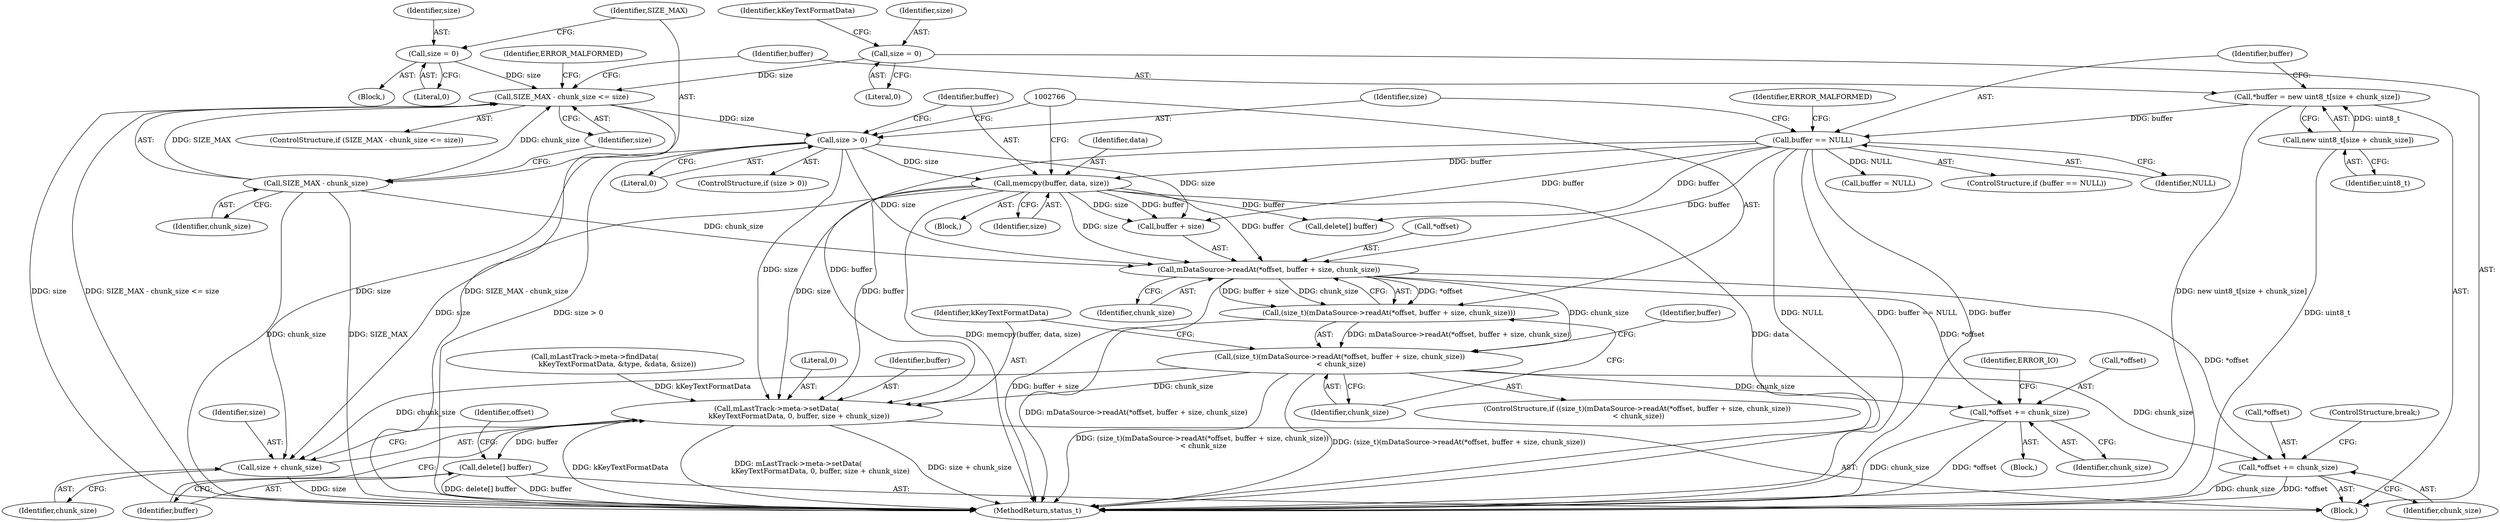 digraph "0_Android_6fe85f7e15203e48df2cc3e8e1c4bc6ad49dc968@API" {
"1002767" [label="(Call,mDataSource->readAt(*offset, buffer + size, chunk_size))"];
"1002759" [label="(Call,memcpy(buffer, data, size))"];
"1002748" [label="(Call,buffer == NULL)"];
"1002743" [label="(Call,*buffer = new uint8_t[size + chunk_size])"];
"1002745" [label="(Call,new uint8_t[size + chunk_size])"];
"1002755" [label="(Call,size > 0)"];
"1002734" [label="(Call,SIZE_MAX - chunk_size <= size)"];
"1002735" [label="(Call,SIZE_MAX - chunk_size)"];
"1002730" [label="(Call,size = 0)"];
"1002716" [label="(Call,size = 0)"];
"1002765" [label="(Call,(size_t)(mDataSource->readAt(*offset, buffer + size, chunk_size)))"];
"1002764" [label="(Call,(size_t)(mDataSource->readAt(*offset, buffer + size, chunk_size))\n < chunk_size)"];
"1002781" [label="(Call,*offset += chunk_size)"];
"1002787" [label="(Call,mLastTrack->meta->setData(\n                    kKeyTextFormatData, 0, buffer, size + chunk_size))"];
"1002794" [label="(Call,delete[] buffer)"];
"1002791" [label="(Call,size + chunk_size)"];
"1002796" [label="(Call,*offset += chunk_size)"];
"1002757" [label="(Literal,0)"];
"1002733" [label="(ControlStructure,if (SIZE_MAX - chunk_size <= size))"];
"1002754" [label="(ControlStructure,if (size > 0))"];
"1002788" [label="(Identifier,kKeyTextFormatData)"];
"1002764" [label="(Call,(size_t)(mDataSource->readAt(*offset, buffer + size, chunk_size))\n < chunk_size)"];
"1002735" [label="(Call,SIZE_MAX - chunk_size)"];
"1002745" [label="(Call,new uint8_t[size + chunk_size])"];
"1002774" [label="(Identifier,chunk_size)"];
"1002796" [label="(Call,*offset += chunk_size)"];
"1002765" [label="(Call,(size_t)(mDataSource->readAt(*offset, buffer + size, chunk_size)))"];
"1002777" [label="(Identifier,buffer)"];
"1002763" [label="(ControlStructure,if ((size_t)(mDataSource->readAt(*offset, buffer + size, chunk_size))\n < chunk_size))"];
"1002791" [label="(Call,size + chunk_size)"];
"1002737" [label="(Identifier,chunk_size)"];
"1002795" [label="(Identifier,buffer)"];
"1002746" [label="(Identifier,uint8_t)"];
"1002738" [label="(Identifier,size)"];
"1002927" [label="(MethodReturn,status_t)"];
"1002778" [label="(Call,buffer = NULL)"];
"1002730" [label="(Call,size = 0)"];
"1002793" [label="(Identifier,chunk_size)"];
"1002743" [label="(Call,*buffer = new uint8_t[size + chunk_size])"];
"1002712" [label="(Block,)"];
"1002762" [label="(Identifier,size)"];
"1002753" [label="(Identifier,ERROR_MALFORMED)"];
"1002729" [label="(Block,)"];
"1002721" [label="(Call,mLastTrack->meta->findData(\n                    kKeyTextFormatData, &type, &data, &size))"];
"1002767" [label="(Call,mDataSource->readAt(*offset, buffer + size, chunk_size))"];
"1002748" [label="(Call,buffer == NULL)"];
"1002800" [label="(ControlStructure,break;)"];
"1002760" [label="(Identifier,buffer)"];
"1002736" [label="(Identifier,SIZE_MAX)"];
"1002718" [label="(Literal,0)"];
"1002782" [label="(Call,*offset)"];
"1002768" [label="(Call,*offset)"];
"1002789" [label="(Literal,0)"];
"1002761" [label="(Identifier,data)"];
"1002758" [label="(Block,)"];
"1002784" [label="(Identifier,chunk_size)"];
"1002741" [label="(Identifier,ERROR_MALFORMED)"];
"1002759" [label="(Call,memcpy(buffer, data, size))"];
"1002776" [label="(Call,delete[] buffer)"];
"1002755" [label="(Call,size > 0)"];
"1002797" [label="(Call,*offset)"];
"1002747" [label="(ControlStructure,if (buffer == NULL))"];
"1002749" [label="(Identifier,buffer)"];
"1002722" [label="(Identifier,kKeyTextFormatData)"];
"1002786" [label="(Identifier,ERROR_IO)"];
"1002790" [label="(Identifier,buffer)"];
"1002799" [label="(Identifier,chunk_size)"];
"1002716" [label="(Call,size = 0)"];
"1002770" [label="(Call,buffer + size)"];
"1002750" [label="(Identifier,NULL)"];
"1002717" [label="(Identifier,size)"];
"1002775" [label="(Block,)"];
"1002773" [label="(Identifier,chunk_size)"];
"1002732" [label="(Literal,0)"];
"1002734" [label="(Call,SIZE_MAX - chunk_size <= size)"];
"1002787" [label="(Call,mLastTrack->meta->setData(\n                    kKeyTextFormatData, 0, buffer, size + chunk_size))"];
"1002744" [label="(Identifier,buffer)"];
"1002781" [label="(Call,*offset += chunk_size)"];
"1002731" [label="(Identifier,size)"];
"1002794" [label="(Call,delete[] buffer)"];
"1002798" [label="(Identifier,offset)"];
"1002792" [label="(Identifier,size)"];
"1002756" [label="(Identifier,size)"];
"1002767" -> "1002765"  [label="AST: "];
"1002767" -> "1002773"  [label="CFG: "];
"1002768" -> "1002767"  [label="AST: "];
"1002770" -> "1002767"  [label="AST: "];
"1002773" -> "1002767"  [label="AST: "];
"1002765" -> "1002767"  [label="CFG: "];
"1002767" -> "1002927"  [label="DDG: buffer + size"];
"1002767" -> "1002765"  [label="DDG: *offset"];
"1002767" -> "1002765"  [label="DDG: buffer + size"];
"1002767" -> "1002765"  [label="DDG: chunk_size"];
"1002759" -> "1002767"  [label="DDG: buffer"];
"1002759" -> "1002767"  [label="DDG: size"];
"1002748" -> "1002767"  [label="DDG: buffer"];
"1002755" -> "1002767"  [label="DDG: size"];
"1002735" -> "1002767"  [label="DDG: chunk_size"];
"1002767" -> "1002764"  [label="DDG: chunk_size"];
"1002767" -> "1002781"  [label="DDG: *offset"];
"1002767" -> "1002796"  [label="DDG: *offset"];
"1002759" -> "1002758"  [label="AST: "];
"1002759" -> "1002762"  [label="CFG: "];
"1002760" -> "1002759"  [label="AST: "];
"1002761" -> "1002759"  [label="AST: "];
"1002762" -> "1002759"  [label="AST: "];
"1002766" -> "1002759"  [label="CFG: "];
"1002759" -> "1002927"  [label="DDG: memcpy(buffer, data, size)"];
"1002759" -> "1002927"  [label="DDG: data"];
"1002748" -> "1002759"  [label="DDG: buffer"];
"1002755" -> "1002759"  [label="DDG: size"];
"1002759" -> "1002770"  [label="DDG: buffer"];
"1002759" -> "1002770"  [label="DDG: size"];
"1002759" -> "1002776"  [label="DDG: buffer"];
"1002759" -> "1002787"  [label="DDG: buffer"];
"1002759" -> "1002787"  [label="DDG: size"];
"1002759" -> "1002791"  [label="DDG: size"];
"1002748" -> "1002747"  [label="AST: "];
"1002748" -> "1002750"  [label="CFG: "];
"1002749" -> "1002748"  [label="AST: "];
"1002750" -> "1002748"  [label="AST: "];
"1002753" -> "1002748"  [label="CFG: "];
"1002756" -> "1002748"  [label="CFG: "];
"1002748" -> "1002927"  [label="DDG: NULL"];
"1002748" -> "1002927"  [label="DDG: buffer == NULL"];
"1002748" -> "1002927"  [label="DDG: buffer"];
"1002743" -> "1002748"  [label="DDG: buffer"];
"1002748" -> "1002770"  [label="DDG: buffer"];
"1002748" -> "1002776"  [label="DDG: buffer"];
"1002748" -> "1002778"  [label="DDG: NULL"];
"1002748" -> "1002787"  [label="DDG: buffer"];
"1002743" -> "1002712"  [label="AST: "];
"1002743" -> "1002745"  [label="CFG: "];
"1002744" -> "1002743"  [label="AST: "];
"1002745" -> "1002743"  [label="AST: "];
"1002749" -> "1002743"  [label="CFG: "];
"1002743" -> "1002927"  [label="DDG: new uint8_t[size + chunk_size]"];
"1002745" -> "1002743"  [label="DDG: uint8_t"];
"1002745" -> "1002746"  [label="CFG: "];
"1002746" -> "1002745"  [label="AST: "];
"1002745" -> "1002927"  [label="DDG: uint8_t"];
"1002755" -> "1002754"  [label="AST: "];
"1002755" -> "1002757"  [label="CFG: "];
"1002756" -> "1002755"  [label="AST: "];
"1002757" -> "1002755"  [label="AST: "];
"1002760" -> "1002755"  [label="CFG: "];
"1002766" -> "1002755"  [label="CFG: "];
"1002755" -> "1002927"  [label="DDG: size > 0"];
"1002734" -> "1002755"  [label="DDG: size"];
"1002755" -> "1002770"  [label="DDG: size"];
"1002755" -> "1002787"  [label="DDG: size"];
"1002755" -> "1002791"  [label="DDG: size"];
"1002734" -> "1002733"  [label="AST: "];
"1002734" -> "1002738"  [label="CFG: "];
"1002735" -> "1002734"  [label="AST: "];
"1002738" -> "1002734"  [label="AST: "];
"1002741" -> "1002734"  [label="CFG: "];
"1002744" -> "1002734"  [label="CFG: "];
"1002734" -> "1002927"  [label="DDG: SIZE_MAX - chunk_size"];
"1002734" -> "1002927"  [label="DDG: size"];
"1002734" -> "1002927"  [label="DDG: SIZE_MAX - chunk_size <= size"];
"1002735" -> "1002734"  [label="DDG: SIZE_MAX"];
"1002735" -> "1002734"  [label="DDG: chunk_size"];
"1002730" -> "1002734"  [label="DDG: size"];
"1002716" -> "1002734"  [label="DDG: size"];
"1002735" -> "1002737"  [label="CFG: "];
"1002736" -> "1002735"  [label="AST: "];
"1002737" -> "1002735"  [label="AST: "];
"1002738" -> "1002735"  [label="CFG: "];
"1002735" -> "1002927"  [label="DDG: chunk_size"];
"1002735" -> "1002927"  [label="DDG: SIZE_MAX"];
"1002730" -> "1002729"  [label="AST: "];
"1002730" -> "1002732"  [label="CFG: "];
"1002731" -> "1002730"  [label="AST: "];
"1002732" -> "1002730"  [label="AST: "];
"1002736" -> "1002730"  [label="CFG: "];
"1002716" -> "1002712"  [label="AST: "];
"1002716" -> "1002718"  [label="CFG: "];
"1002717" -> "1002716"  [label="AST: "];
"1002718" -> "1002716"  [label="AST: "];
"1002722" -> "1002716"  [label="CFG: "];
"1002765" -> "1002764"  [label="AST: "];
"1002766" -> "1002765"  [label="AST: "];
"1002774" -> "1002765"  [label="CFG: "];
"1002765" -> "1002927"  [label="DDG: mDataSource->readAt(*offset, buffer + size, chunk_size)"];
"1002765" -> "1002764"  [label="DDG: mDataSource->readAt(*offset, buffer + size, chunk_size)"];
"1002764" -> "1002763"  [label="AST: "];
"1002764" -> "1002774"  [label="CFG: "];
"1002774" -> "1002764"  [label="AST: "];
"1002777" -> "1002764"  [label="CFG: "];
"1002788" -> "1002764"  [label="CFG: "];
"1002764" -> "1002927"  [label="DDG: (size_t)(mDataSource->readAt(*offset, buffer + size, chunk_size))\n < chunk_size"];
"1002764" -> "1002927"  [label="DDG: (size_t)(mDataSource->readAt(*offset, buffer + size, chunk_size))"];
"1002764" -> "1002781"  [label="DDG: chunk_size"];
"1002764" -> "1002787"  [label="DDG: chunk_size"];
"1002764" -> "1002791"  [label="DDG: chunk_size"];
"1002764" -> "1002796"  [label="DDG: chunk_size"];
"1002781" -> "1002775"  [label="AST: "];
"1002781" -> "1002784"  [label="CFG: "];
"1002782" -> "1002781"  [label="AST: "];
"1002784" -> "1002781"  [label="AST: "];
"1002786" -> "1002781"  [label="CFG: "];
"1002781" -> "1002927"  [label="DDG: *offset"];
"1002781" -> "1002927"  [label="DDG: chunk_size"];
"1002787" -> "1002712"  [label="AST: "];
"1002787" -> "1002791"  [label="CFG: "];
"1002788" -> "1002787"  [label="AST: "];
"1002789" -> "1002787"  [label="AST: "];
"1002790" -> "1002787"  [label="AST: "];
"1002791" -> "1002787"  [label="AST: "];
"1002795" -> "1002787"  [label="CFG: "];
"1002787" -> "1002927"  [label="DDG: kKeyTextFormatData"];
"1002787" -> "1002927"  [label="DDG: mLastTrack->meta->setData(\n                    kKeyTextFormatData, 0, buffer, size + chunk_size)"];
"1002787" -> "1002927"  [label="DDG: size + chunk_size"];
"1002721" -> "1002787"  [label="DDG: kKeyTextFormatData"];
"1002787" -> "1002794"  [label="DDG: buffer"];
"1002794" -> "1002712"  [label="AST: "];
"1002794" -> "1002795"  [label="CFG: "];
"1002795" -> "1002794"  [label="AST: "];
"1002798" -> "1002794"  [label="CFG: "];
"1002794" -> "1002927"  [label="DDG: buffer"];
"1002794" -> "1002927"  [label="DDG: delete[] buffer"];
"1002791" -> "1002793"  [label="CFG: "];
"1002792" -> "1002791"  [label="AST: "];
"1002793" -> "1002791"  [label="AST: "];
"1002791" -> "1002927"  [label="DDG: size"];
"1002796" -> "1002712"  [label="AST: "];
"1002796" -> "1002799"  [label="CFG: "];
"1002797" -> "1002796"  [label="AST: "];
"1002799" -> "1002796"  [label="AST: "];
"1002800" -> "1002796"  [label="CFG: "];
"1002796" -> "1002927"  [label="DDG: *offset"];
"1002796" -> "1002927"  [label="DDG: chunk_size"];
}
